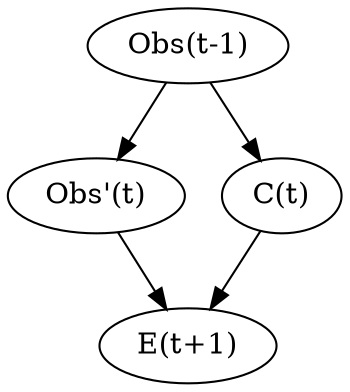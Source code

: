 digraph G {
	sMinus1[label="Obs(t-1)"];

	s[label="Obs'(t)"];
	c[label="C(t)"];

	e[label="E(t+1)"];

	sMinus1 -> s;
	sMinus1 -> c;

	s -> e;
	c -> e;

}
